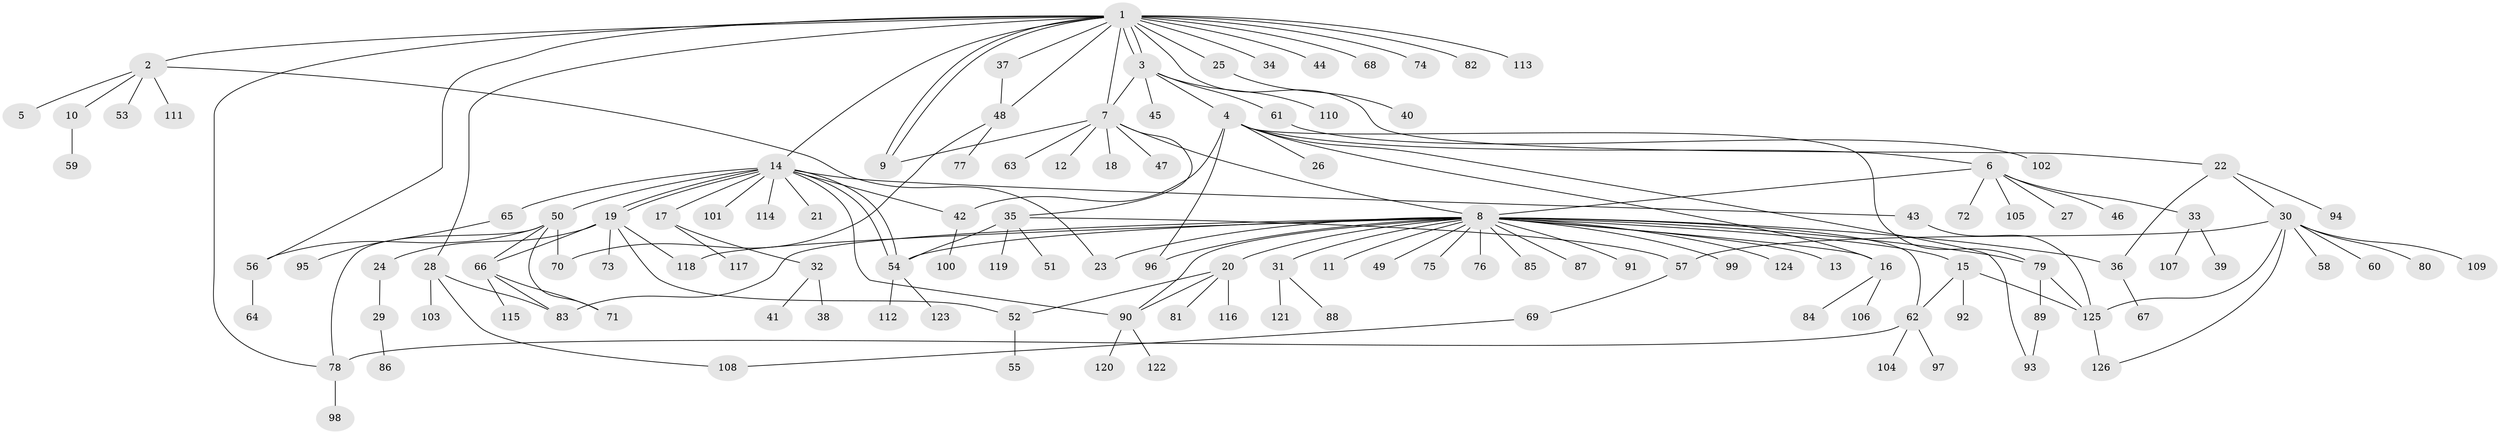 // coarse degree distribution, {12: 0.031746031746031744, 4: 0.1111111111111111, 5: 0.047619047619047616, 6: 0.047619047619047616, 1: 0.38095238095238093, 8: 0.015873015873015872, 2: 0.19047619047619047, 11: 0.015873015873015872, 3: 0.15873015873015872}
// Generated by graph-tools (version 1.1) at 2025/50/03/04/25 22:50:04]
// undirected, 126 vertices, 161 edges
graph export_dot {
  node [color=gray90,style=filled];
  1;
  2;
  3;
  4;
  5;
  6;
  7;
  8;
  9;
  10;
  11;
  12;
  13;
  14;
  15;
  16;
  17;
  18;
  19;
  20;
  21;
  22;
  23;
  24;
  25;
  26;
  27;
  28;
  29;
  30;
  31;
  32;
  33;
  34;
  35;
  36;
  37;
  38;
  39;
  40;
  41;
  42;
  43;
  44;
  45;
  46;
  47;
  48;
  49;
  50;
  51;
  52;
  53;
  54;
  55;
  56;
  57;
  58;
  59;
  60;
  61;
  62;
  63;
  64;
  65;
  66;
  67;
  68;
  69;
  70;
  71;
  72;
  73;
  74;
  75;
  76;
  77;
  78;
  79;
  80;
  81;
  82;
  83;
  84;
  85;
  86;
  87;
  88;
  89;
  90;
  91;
  92;
  93;
  94;
  95;
  96;
  97;
  98;
  99;
  100;
  101;
  102;
  103;
  104;
  105;
  106;
  107;
  108;
  109;
  110;
  111;
  112;
  113;
  114;
  115;
  116;
  117;
  118;
  119;
  120;
  121;
  122;
  123;
  124;
  125;
  126;
  1 -- 2;
  1 -- 3;
  1 -- 3;
  1 -- 7;
  1 -- 9;
  1 -- 9;
  1 -- 14;
  1 -- 22;
  1 -- 25;
  1 -- 28;
  1 -- 34;
  1 -- 37;
  1 -- 44;
  1 -- 48;
  1 -- 56;
  1 -- 68;
  1 -- 74;
  1 -- 78;
  1 -- 82;
  1 -- 113;
  2 -- 5;
  2 -- 10;
  2 -- 23;
  2 -- 53;
  2 -- 111;
  3 -- 4;
  3 -- 7;
  3 -- 45;
  3 -- 61;
  3 -- 110;
  4 -- 6;
  4 -- 16;
  4 -- 26;
  4 -- 42;
  4 -- 79;
  4 -- 93;
  4 -- 96;
  6 -- 8;
  6 -- 27;
  6 -- 33;
  6 -- 46;
  6 -- 72;
  6 -- 105;
  7 -- 8;
  7 -- 9;
  7 -- 12;
  7 -- 18;
  7 -- 35;
  7 -- 47;
  7 -- 63;
  8 -- 11;
  8 -- 13;
  8 -- 15;
  8 -- 16;
  8 -- 20;
  8 -- 23;
  8 -- 31;
  8 -- 36;
  8 -- 49;
  8 -- 54;
  8 -- 62;
  8 -- 75;
  8 -- 76;
  8 -- 79;
  8 -- 83;
  8 -- 85;
  8 -- 87;
  8 -- 90;
  8 -- 91;
  8 -- 96;
  8 -- 99;
  8 -- 118;
  8 -- 124;
  10 -- 59;
  14 -- 17;
  14 -- 19;
  14 -- 19;
  14 -- 21;
  14 -- 42;
  14 -- 43;
  14 -- 50;
  14 -- 54;
  14 -- 54;
  14 -- 65;
  14 -- 90;
  14 -- 101;
  14 -- 114;
  15 -- 62;
  15 -- 92;
  15 -- 125;
  16 -- 84;
  16 -- 106;
  17 -- 32;
  17 -- 117;
  19 -- 24;
  19 -- 52;
  19 -- 66;
  19 -- 73;
  19 -- 118;
  20 -- 52;
  20 -- 81;
  20 -- 90;
  20 -- 116;
  22 -- 30;
  22 -- 36;
  22 -- 94;
  24 -- 29;
  25 -- 40;
  28 -- 83;
  28 -- 103;
  28 -- 108;
  29 -- 86;
  30 -- 57;
  30 -- 58;
  30 -- 60;
  30 -- 80;
  30 -- 109;
  30 -- 125;
  30 -- 126;
  31 -- 88;
  31 -- 121;
  32 -- 38;
  32 -- 41;
  33 -- 39;
  33 -- 107;
  35 -- 51;
  35 -- 54;
  35 -- 57;
  35 -- 119;
  36 -- 67;
  37 -- 48;
  42 -- 100;
  43 -- 125;
  48 -- 70;
  48 -- 77;
  50 -- 56;
  50 -- 66;
  50 -- 70;
  50 -- 71;
  50 -- 78;
  52 -- 55;
  54 -- 112;
  54 -- 123;
  56 -- 64;
  57 -- 69;
  61 -- 102;
  62 -- 78;
  62 -- 97;
  62 -- 104;
  65 -- 95;
  66 -- 71;
  66 -- 83;
  66 -- 115;
  69 -- 108;
  78 -- 98;
  79 -- 89;
  79 -- 125;
  89 -- 93;
  90 -- 120;
  90 -- 122;
  125 -- 126;
}
